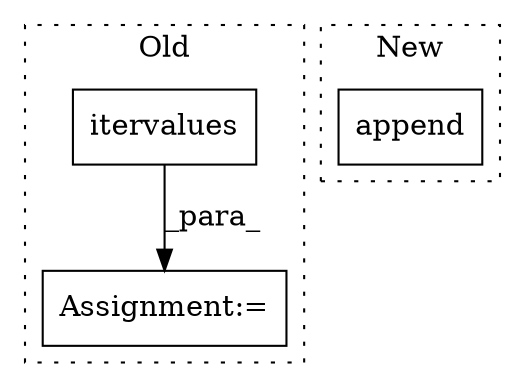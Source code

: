 digraph G {
subgraph cluster0 {
1 [label="itervalues" a="32" s="9533,9558" l="11,1" shape="box"];
3 [label="Assignment:=" a="7" s="9405" l="2" shape="box"];
label = "Old";
style="dotted";
}
subgraph cluster1 {
2 [label="append" a="32" s="9636,9646" l="7,1" shape="box"];
label = "New";
style="dotted";
}
1 -> 3 [label="_para_"];
}